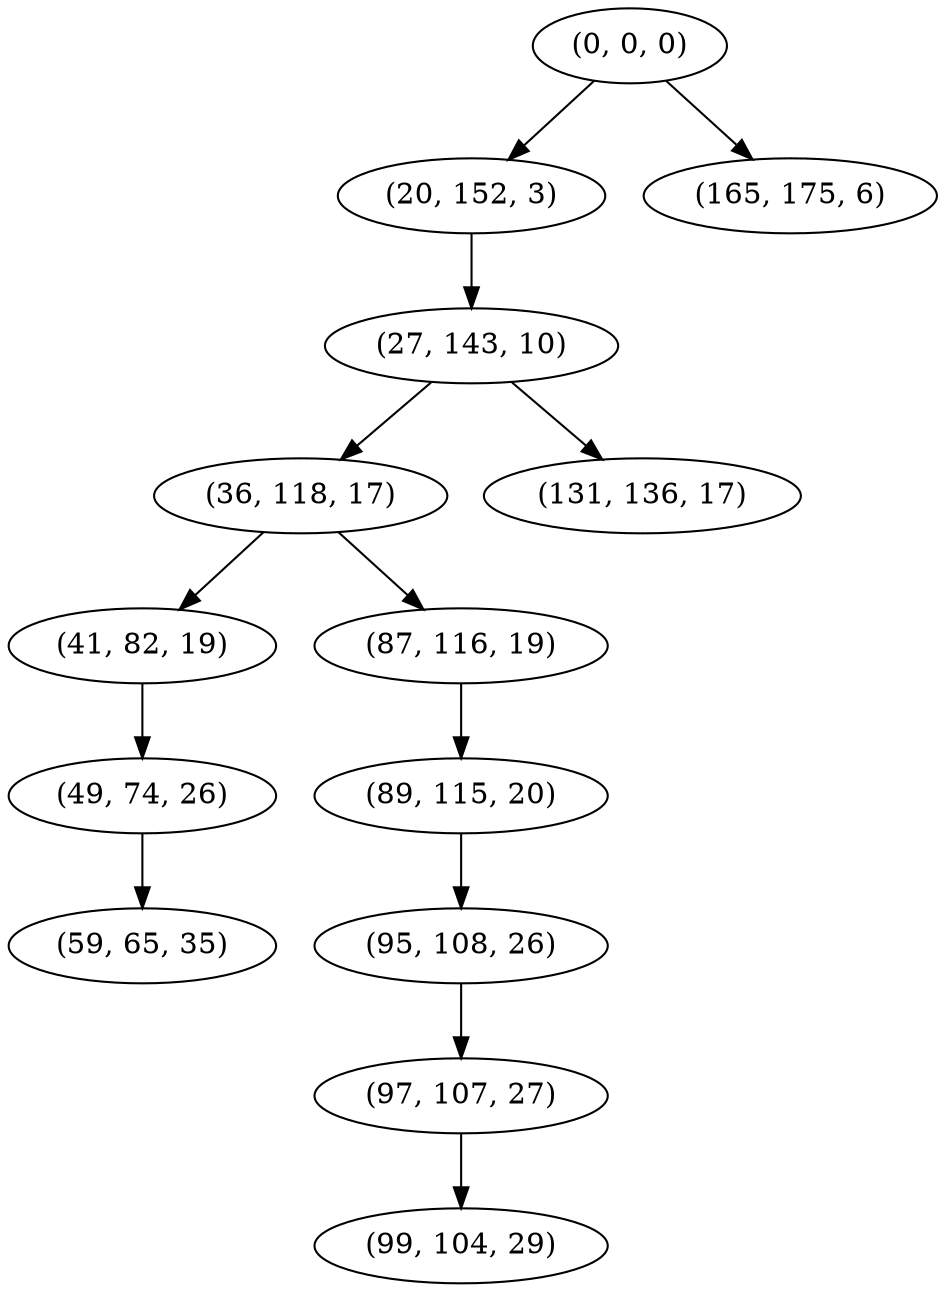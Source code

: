 digraph tree {
    "(0, 0, 0)";
    "(20, 152, 3)";
    "(27, 143, 10)";
    "(36, 118, 17)";
    "(41, 82, 19)";
    "(49, 74, 26)";
    "(59, 65, 35)";
    "(87, 116, 19)";
    "(89, 115, 20)";
    "(95, 108, 26)";
    "(97, 107, 27)";
    "(99, 104, 29)";
    "(131, 136, 17)";
    "(165, 175, 6)";
    "(0, 0, 0)" -> "(20, 152, 3)";
    "(0, 0, 0)" -> "(165, 175, 6)";
    "(20, 152, 3)" -> "(27, 143, 10)";
    "(27, 143, 10)" -> "(36, 118, 17)";
    "(27, 143, 10)" -> "(131, 136, 17)";
    "(36, 118, 17)" -> "(41, 82, 19)";
    "(36, 118, 17)" -> "(87, 116, 19)";
    "(41, 82, 19)" -> "(49, 74, 26)";
    "(49, 74, 26)" -> "(59, 65, 35)";
    "(87, 116, 19)" -> "(89, 115, 20)";
    "(89, 115, 20)" -> "(95, 108, 26)";
    "(95, 108, 26)" -> "(97, 107, 27)";
    "(97, 107, 27)" -> "(99, 104, 29)";
}
